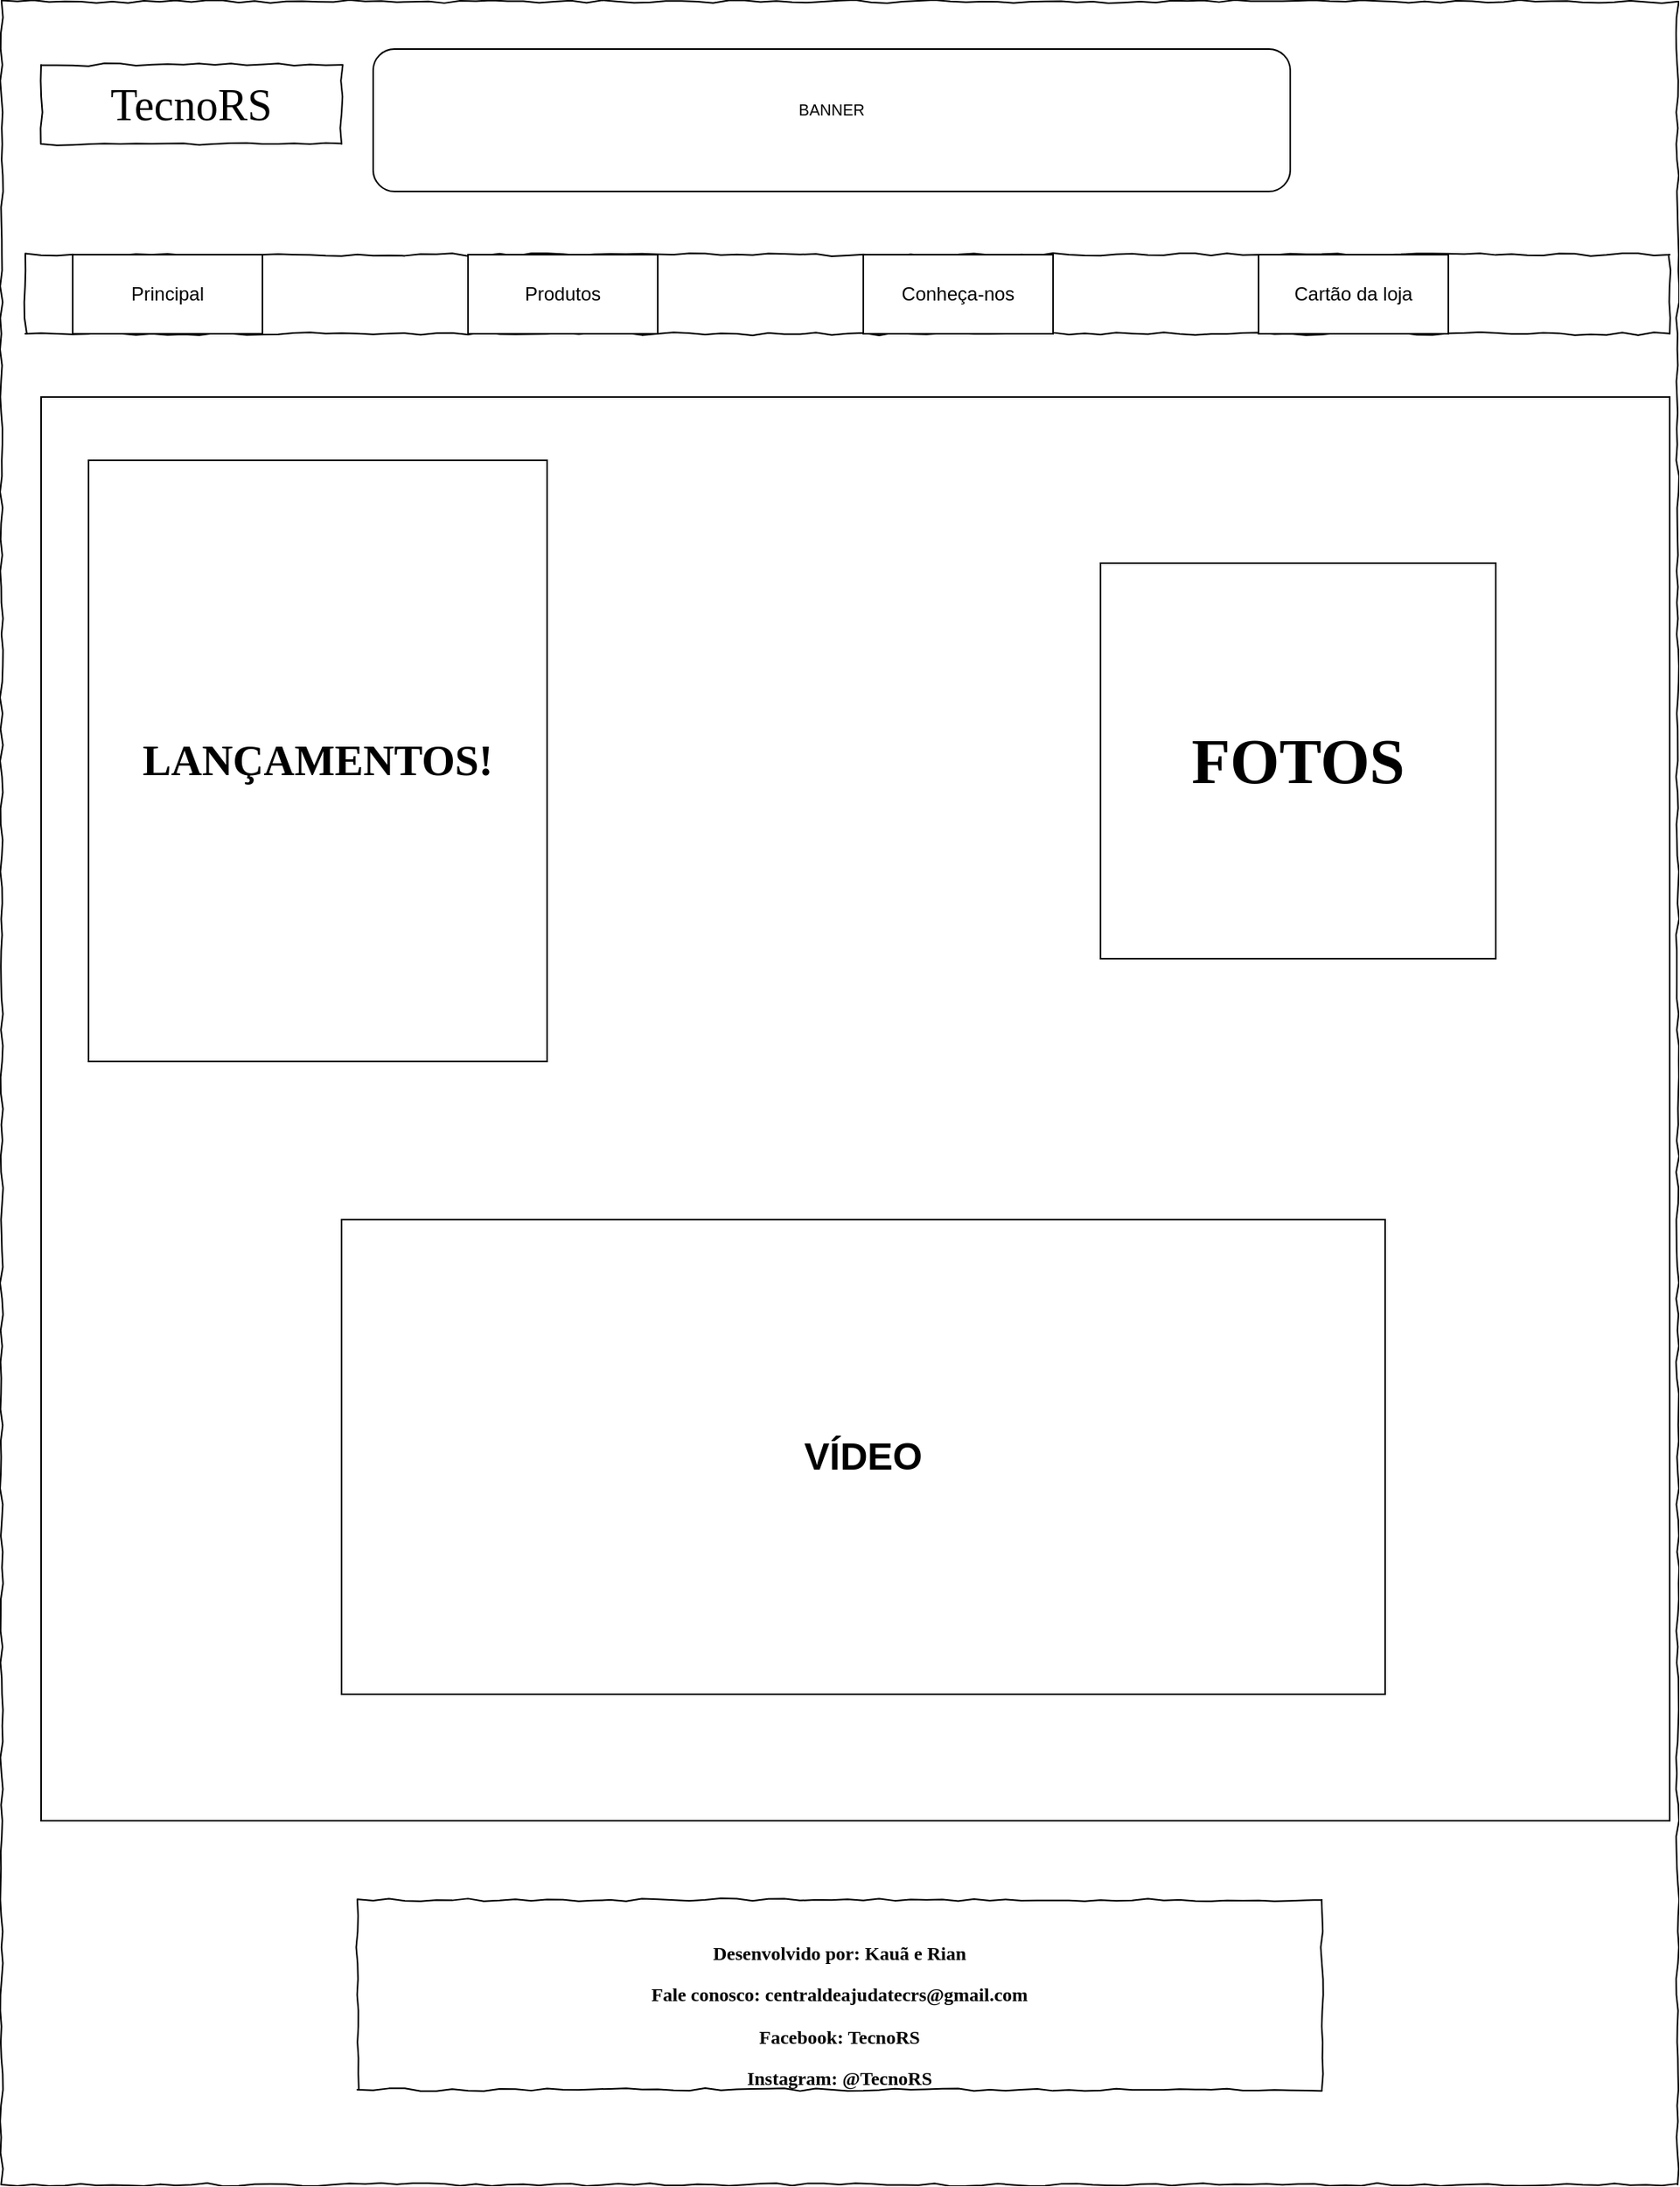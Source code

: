 <mxfile version="17.4.6" type="device"><diagram name="Page-1" id="03018318-947c-dd8e-b7a3-06fadd420f32"><mxGraphModel dx="862" dy="450" grid="1" gridSize="10" guides="1" tooltips="1" connect="1" arrows="1" fold="1" page="1" pageScale="1" pageWidth="1100" pageHeight="850" background="none" math="0" shadow="0"><root><mxCell id="0"/><mxCell id="1" parent="0"/><mxCell id="zndaRQBV6NOGngWAVm4O-15" style="edgeStyle=orthogonalEdgeStyle;rounded=0;orthogonalLoop=1;jettySize=auto;html=1;fontFamily=Verdana;fontSize=24;fontColor=#000000;" parent="1" edge="1"><mxGeometry relative="1" as="geometry"><mxPoint x="550" y="920" as="targetPoint"/><mxPoint x="540" y="950" as="sourcePoint"/></mxGeometry></mxCell><mxCell id="677b7b8949515195-1" value="" style="whiteSpace=wrap;html=1;rounded=0;shadow=0;labelBackgroundColor=none;strokeWidth=1;fontFamily=Verdana;fontSize=12;align=center;comic=1;" parent="1" vertex="1"><mxGeometry x="15" width="1060" height="1380" as="geometry"/></mxCell><mxCell id="677b7b8949515195-10" value="" style="whiteSpace=wrap;html=1;rounded=0;shadow=0;labelBackgroundColor=none;strokeWidth=1;fillColor=none;fontFamily=Verdana;fontSize=12;align=center;comic=1;" parent="1" vertex="1"><mxGeometry x="30" y="160" width="1040" height="50" as="geometry"/></mxCell><mxCell id="677b7b8949515195-15" value="&lt;div&gt;&lt;p&gt;&lt;b&gt;Desenvolvido por: Kauã e Rian&lt;/b&gt;&lt;/p&gt;&lt;/div&gt;&lt;div align=&quot;left&quot;&gt;&lt;p&gt;&lt;b&gt;Fale conosco: centraldeajudatecrs@gmail.com&lt;/b&gt;&lt;/p&gt;&lt;/div&gt;&lt;div&gt;&lt;p&gt;&lt;b&gt;Facebook: TecnoRS&lt;/b&gt;&lt;/p&gt;&lt;/div&gt;&lt;b&gt;Instagram: @TecnoRS&lt;/b&gt;" style="whiteSpace=wrap;html=1;rounded=0;shadow=0;labelBackgroundColor=none;strokeWidth=1;fillColor=none;fontFamily=Verdana;fontSize=12;align=center;verticalAlign=top;spacing=10;comic=1;" parent="1" vertex="1"><mxGeometry x="240" y="1200" width="610" height="120" as="geometry"/></mxCell><mxCell id="zndaRQBV6NOGngWAVm4O-6" value="Principal" style="rounded=0;whiteSpace=wrap;html=1;" parent="1" vertex="1"><mxGeometry x="60" y="160" width="120" height="50" as="geometry"/></mxCell><mxCell id="zndaRQBV6NOGngWAVm4O-8" value="Produtos" style="rounded=0;whiteSpace=wrap;html=1;" parent="1" vertex="1"><mxGeometry x="310" y="160" width="120" height="50" as="geometry"/></mxCell><mxCell id="zndaRQBV6NOGngWAVm4O-9" value="&lt;span&gt;Conheça-nos&lt;/span&gt;" style="rounded=0;whiteSpace=wrap;html=1;" parent="1" vertex="1"><mxGeometry x="560" y="160" width="120" height="50" as="geometry"/></mxCell><mxCell id="zndaRQBV6NOGngWAVm4O-10" value="Cartão da loja" style="rounded=0;whiteSpace=wrap;html=1;" parent="1" vertex="1"><mxGeometry x="810" y="160" width="120" height="50" as="geometry"/></mxCell><mxCell id="MGlPnvdmskrWH8b0xYzb-1" value="" style="rounded=0;whiteSpace=wrap;html=1;" parent="1" vertex="1"><mxGeometry x="40" y="250" width="1030" height="900" as="geometry"/></mxCell><mxCell id="zndaRQBV6NOGngWAVm4O-18" value="&lt;h1 style=&quot;font-size: 27px&quot;&gt;LANÇAMENTOS!&lt;/h1&gt;" style="rounded=0;whiteSpace=wrap;html=1;fontFamily=Verdana;fontSize=24;fontColor=#000000;" parent="1" vertex="1"><mxGeometry x="70" y="290" width="290" height="380" as="geometry"/></mxCell><mxCell id="zndaRQBV6NOGngWAVm4O-19" value="&lt;h1 style=&quot;font-size: 40px&quot;&gt;FOTOS&lt;/h1&gt;" style="whiteSpace=wrap;html=1;aspect=fixed;fontFamily=Verdana;fontSize=27;fontColor=#000000;" parent="1" vertex="1"><mxGeometry x="710" y="355" width="250" height="250" as="geometry"/></mxCell><mxCell id="HEPkMCxl2hvEIa2JBFNH-1" value="&lt;font style=&quot;vertical-align: inherit&quot;&gt;&lt;font style=&quot;vertical-align: inherit ; font-size: 19px&quot;&gt;&lt;font style=&quot;vertical-align: inherit&quot;&gt;&lt;font style=&quot;vertical-align: inherit ; font-size: 24px&quot;&gt;&lt;b&gt;&lt;font style=&quot;vertical-align: inherit ; font-size: 24px&quot;&gt;&lt;font style=&quot;vertical-align: inherit ; font-size: 24px&quot;&gt;VÍDEO&lt;/font&gt;&lt;/font&gt;&lt;/b&gt;&lt;/font&gt;&lt;/font&gt;&lt;/font&gt;&lt;/font&gt;" style="rounded=0;whiteSpace=wrap;html=1;" parent="1" vertex="1"><mxGeometry x="230" y="770" width="660" height="300" as="geometry"/></mxCell><mxCell id="677b7b8949515195-2" value="TecnoRS" style="whiteSpace=wrap;html=1;rounded=0;shadow=0;labelBackgroundColor=none;strokeWidth=1;fontFamily=Verdana;fontSize=28;align=center;comic=1;" parent="1" vertex="1"><mxGeometry x="40" y="40" width="190" height="50" as="geometry"/></mxCell><mxCell id="0ImpPRtQqwdAU2yeUG_Q-1" value="&lt;font size=&quot;1&quot;&gt;BANNER&lt;br&gt;&lt;br&gt;&lt;/font&gt;" style="rounded=1;whiteSpace=wrap;html=1;" vertex="1" parent="1"><mxGeometry x="250" y="30" width="580" height="90" as="geometry"/></mxCell></root></mxGraphModel></diagram></mxfile>